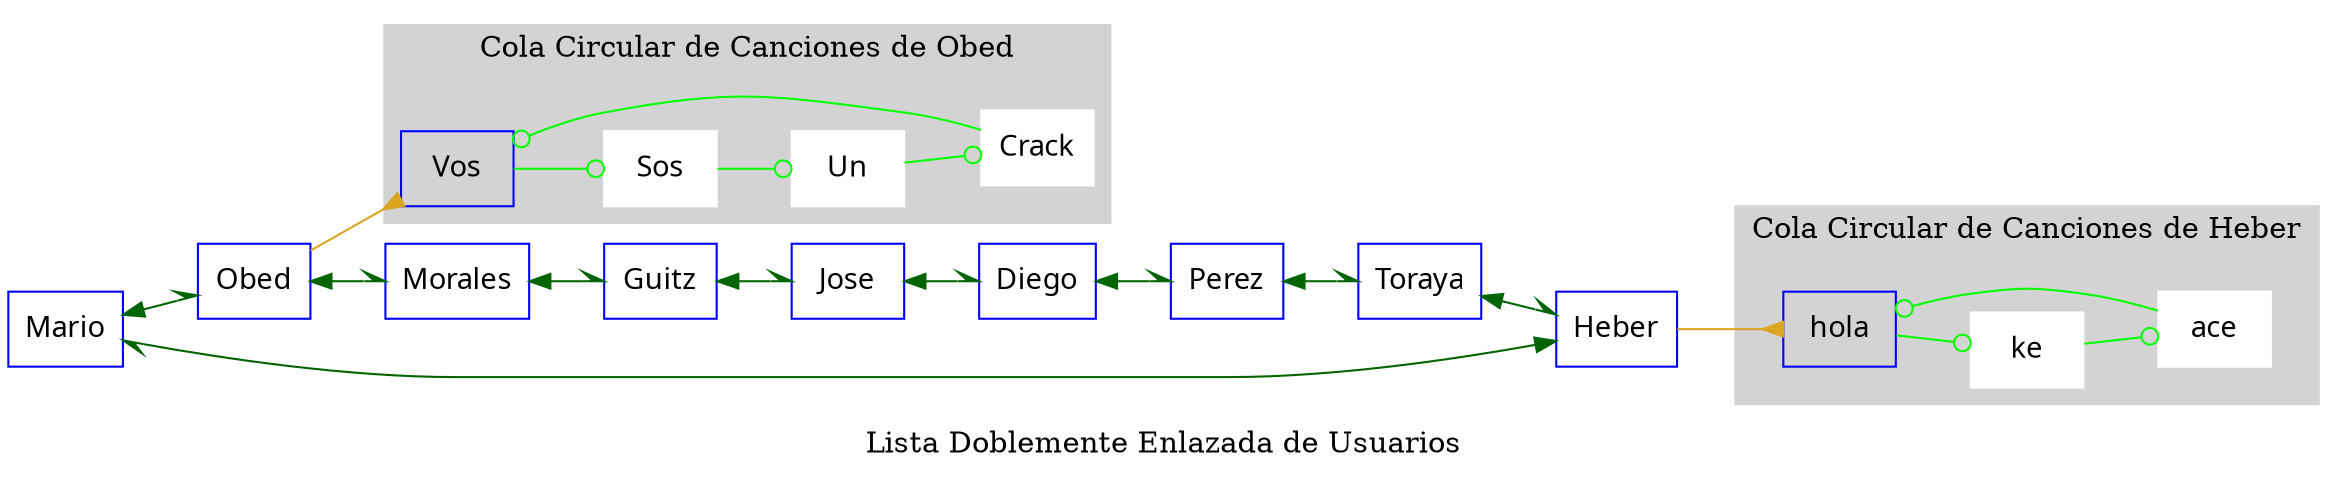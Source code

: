 digraph G {
rankdir=LR
	node [color=blue shape=box]
	node [fontname=Marvel fontsize=14]
		Mario -> Obed
[dir=both arrowhead=halfopen color=darkgreen]
		Obed -> Morales
[dir=both arrowhead=halfopen color=darkgreen]
Obed->Vos[arrowhead=inv color=goldenrod]
 subgraph cluster_Obed{ 
	style=filled; 
	color=lightgrey; 
	node [style=filled,color=white]; 
Vos->Sos [arrowhead=odot color=green]Sos->Un [arrowhead=odot color=green]Un->Crack [arrowhead=odot color=green]Crack->Vos [arrowhead=odot color=green]
label = "Cola Circular de Canciones de Obed"; 
 } 

		Morales -> Guitz
[dir=both arrowhead=halfopen color=darkgreen]
		Guitz -> Jose
[dir=both arrowhead=halfopen color=darkgreen]
		Jose -> Diego
[dir=both arrowhead=halfopen color=darkgreen]
		Diego -> Perez
[dir=both arrowhead=halfopen color=darkgreen]
		Perez -> Toraya
[dir=both arrowhead=halfopen color=darkgreen]
		Toraya -> Heber
[dir=both arrowhead=halfopen color=darkgreen]
		Heber -> Mario
[dir=both arrowhead=halfopen color=darkgreen]
Heber->hola[arrowhead=inv color=goldenrod]
 subgraph cluster_Heber{ 
	style=filled; 
	color=lightgrey; 
	node [style=filled,color=white]; 
hola->ke [arrowhead=odot color=green]ke->ace [arrowhead=odot color=green]ace->hola [arrowhead=odot color=green]
label = "Cola Circular de Canciones de Heber"; 
 } 

label = "Lista Doblemente Enlazada de Usuarios"; 

}